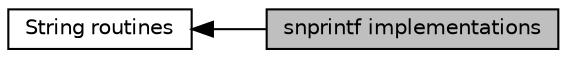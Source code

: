 digraph "snprintf implementations"
{
  edge [fontname="Helvetica",fontsize="10",labelfontname="Helvetica",labelfontsize="10"];
  node [fontname="Helvetica",fontsize="10",shape=record];
  rankdir=LR;
  Node1 [label="String routines",height=0.2,width=0.4,color="black", fillcolor="white", style="filled",URL="$group__apr__strings.html"];
  Node0 [label="snprintf implementations",height=0.2,width=0.4,color="black", fillcolor="grey75", style="filled", fontcolor="black"];
  Node1->Node0 [shape=plaintext, dir="back", style="solid"];
}
